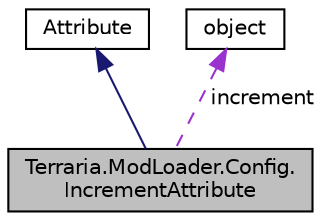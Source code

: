 digraph "Terraria.ModLoader.Config.IncrementAttribute"
{
 // LATEX_PDF_SIZE
  edge [fontname="Helvetica",fontsize="10",labelfontname="Helvetica",labelfontsize="10"];
  node [fontname="Helvetica",fontsize="10",shape=record];
  Node1 [label="Terraria.ModLoader.Config.\lIncrementAttribute",height=0.2,width=0.4,color="black", fillcolor="grey75", style="filled", fontcolor="black",tooltip="Use this to set an increment for sliders. The slider will move by the amount assigned...."];
  Node2 -> Node1 [dir="back",color="midnightblue",fontsize="10",style="solid",fontname="Helvetica"];
  Node2 [label="Attribute",height=0.2,width=0.4,color="black", fillcolor="white", style="filled",URL="$class_attribute.html",tooltip=" "];
  Node3 -> Node1 [dir="back",color="darkorchid3",fontsize="10",style="dashed",label=" increment" ,fontname="Helvetica"];
  Node3 [label="object",height=0.2,width=0.4,color="black", fillcolor="white", style="filled",tooltip=" "];
}
